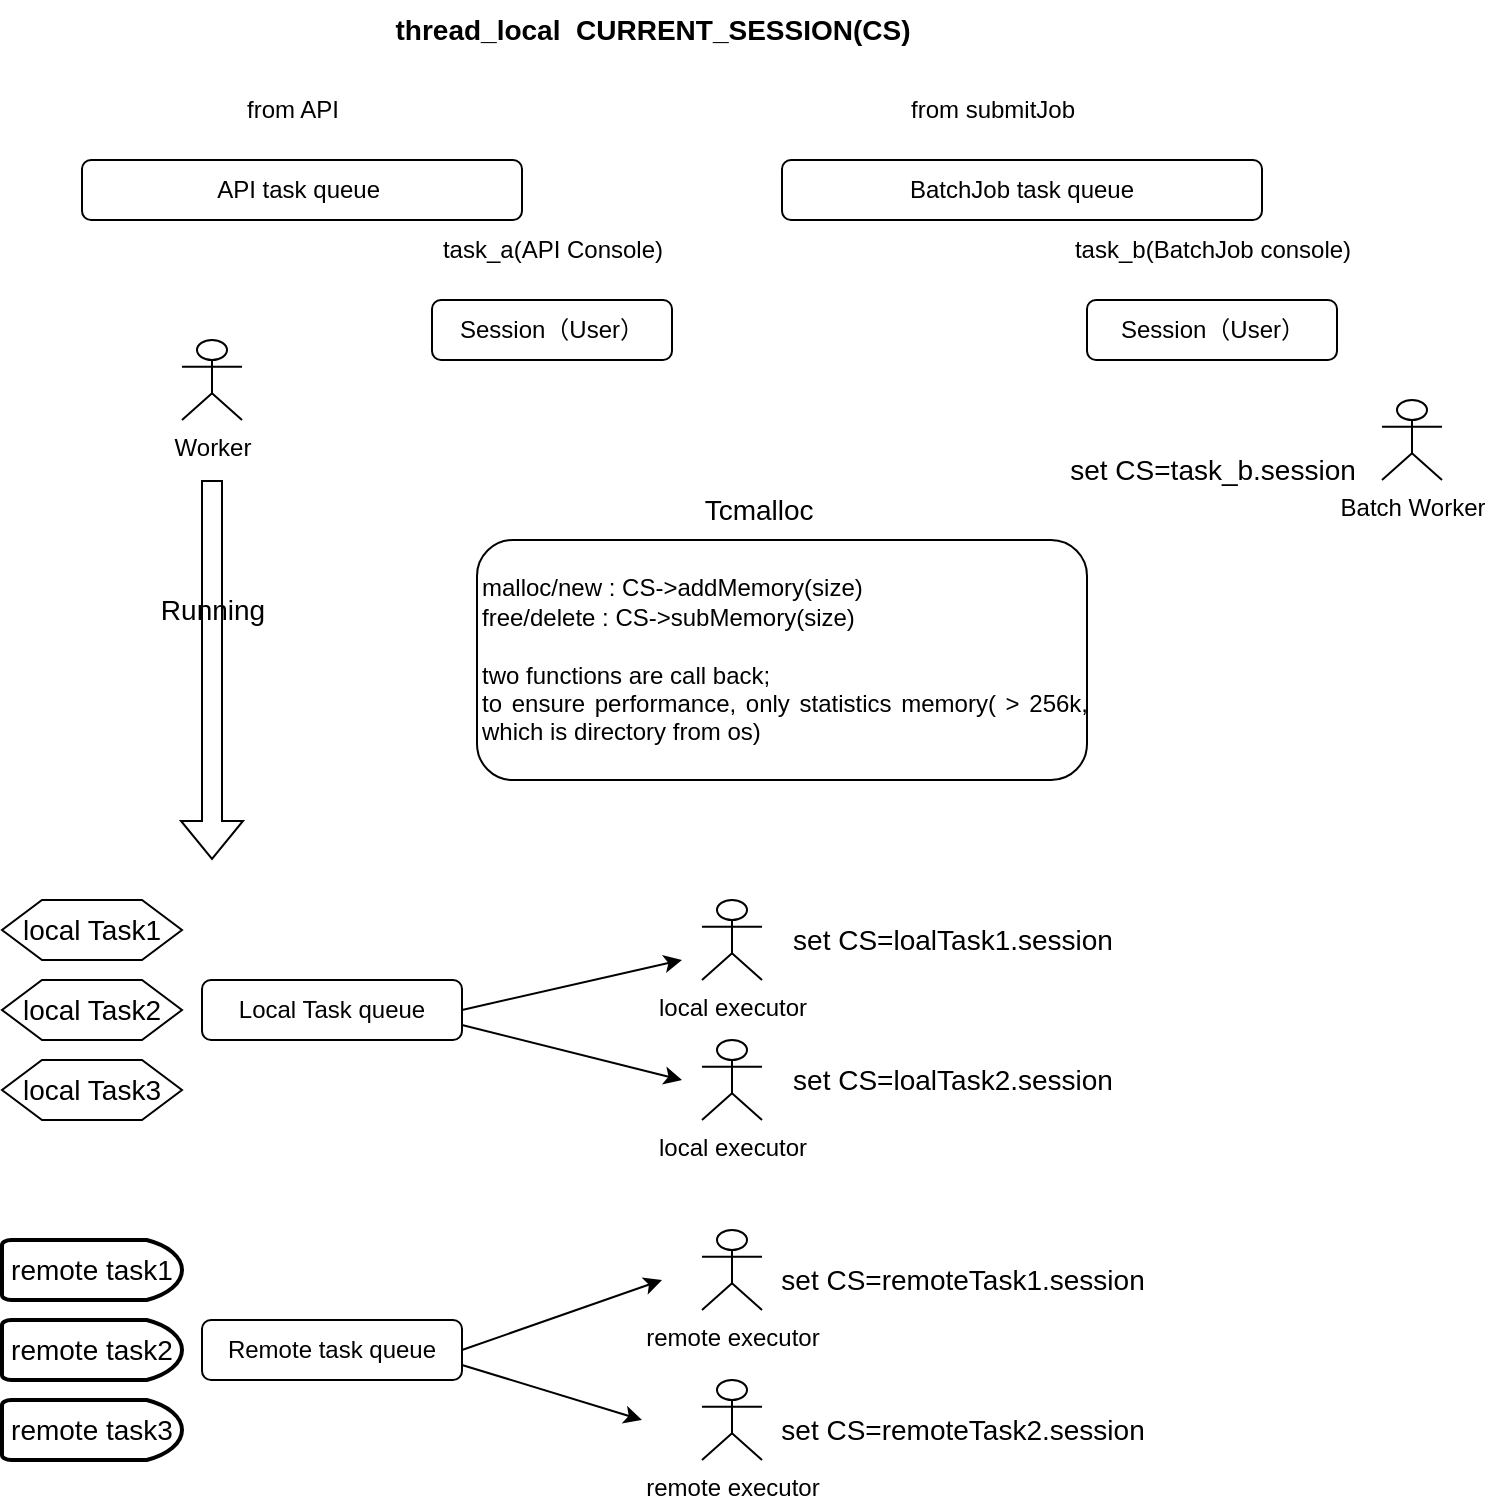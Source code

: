 <mxfile version="20.8.20" type="github">
  <diagram name="Page-1" id="OueZSBzGdOtqWE-YGNCN">
    <mxGraphModel dx="1288" dy="834" grid="1" gridSize="10" guides="1" tooltips="1" connect="1" arrows="1" fold="1" page="1" pageScale="1" pageWidth="850" pageHeight="1100" math="0" shadow="0">
      <root>
        <mxCell id="0" />
        <mxCell id="1" parent="0" />
        <object label="Local Task queue" id="unKX8CNpKu8TF3P_iaZm-3">
          <mxCell style="rounded=1;whiteSpace=wrap;html=1;" vertex="1" parent="1">
            <mxGeometry x="110" y="600" width="130" height="30" as="geometry" />
          </mxCell>
        </object>
        <object label="BatchJob task queue" id="unKX8CNpKu8TF3P_iaZm-4">
          <mxCell style="rounded=1;whiteSpace=wrap;html=1;" vertex="1" parent="1">
            <mxGeometry x="400" y="190" width="240" height="30" as="geometry" />
          </mxCell>
        </object>
        <mxCell id="unKX8CNpKu8TF3P_iaZm-6" value="Worker" style="shape=umlActor;verticalLabelPosition=bottom;verticalAlign=top;html=1;outlineConnect=0;" vertex="1" parent="1">
          <mxGeometry x="100" y="280" width="30" height="40" as="geometry" />
        </mxCell>
        <mxCell id="unKX8CNpKu8TF3P_iaZm-7" value="Batch Worker" style="shape=umlActor;verticalLabelPosition=bottom;verticalAlign=top;html=1;outlineConnect=0;" vertex="1" parent="1">
          <mxGeometry x="700" y="310" width="30" height="40" as="geometry" />
        </mxCell>
        <mxCell id="unKX8CNpKu8TF3P_iaZm-10" value="from API" style="text;html=1;align=center;verticalAlign=middle;resizable=0;points=[];autosize=1;strokeColor=none;fillColor=none;" vertex="1" parent="1">
          <mxGeometry x="120" y="150" width="70" height="30" as="geometry" />
        </mxCell>
        <mxCell id="unKX8CNpKu8TF3P_iaZm-11" value="from submitJob" style="text;html=1;align=center;verticalAlign=middle;resizable=0;points=[];autosize=1;strokeColor=none;fillColor=none;" vertex="1" parent="1">
          <mxGeometry x="450" y="150" width="110" height="30" as="geometry" />
        </mxCell>
        <mxCell id="unKX8CNpKu8TF3P_iaZm-20" value="Session（User）" style="rounded=1;whiteSpace=wrap;html=1;" vertex="1" parent="1">
          <mxGeometry x="225" y="260" width="120" height="30" as="geometry" />
        </mxCell>
        <mxCell id="unKX8CNpKu8TF3P_iaZm-21" value="task_a(API Console)" style="text;html=1;align=center;verticalAlign=middle;resizable=0;points=[];autosize=1;strokeColor=none;fillColor=none;" vertex="1" parent="1">
          <mxGeometry x="220" y="220" width="130" height="30" as="geometry" />
        </mxCell>
        <mxCell id="unKX8CNpKu8TF3P_iaZm-27" value="Session（User）" style="rounded=1;whiteSpace=wrap;html=1;" vertex="1" parent="1">
          <mxGeometry x="552.5" y="260" width="125" height="30" as="geometry" />
        </mxCell>
        <mxCell id="unKX8CNpKu8TF3P_iaZm-28" value="task_b(BatchJob console)" style="text;html=1;align=center;verticalAlign=middle;resizable=0;points=[];autosize=1;strokeColor=none;fillColor=none;" vertex="1" parent="1">
          <mxGeometry x="535" y="220" width="160" height="30" as="geometry" />
        </mxCell>
        <mxCell id="unKX8CNpKu8TF3P_iaZm-31" value="&lt;b&gt;&lt;font style=&quot;font-size: 14px;&quot;&gt;thread_local&amp;nbsp; CURRENT_SESSION(CS)&lt;/font&gt;&lt;/b&gt;" style="text;html=1;align=center;verticalAlign=middle;resizable=0;points=[];autosize=1;strokeColor=none;fillColor=none;" vertex="1" parent="1">
          <mxGeometry x="195" y="110" width="280" height="30" as="geometry" />
        </mxCell>
        <mxCell id="unKX8CNpKu8TF3P_iaZm-33" value="set CS=loalTask1.session" style="text;html=1;align=center;verticalAlign=middle;resizable=0;points=[];autosize=1;strokeColor=none;fillColor=none;fontSize=14;" vertex="1" parent="1">
          <mxGeometry x="395" y="565" width="180" height="30" as="geometry" />
        </mxCell>
        <mxCell id="unKX8CNpKu8TF3P_iaZm-34" value="set CS=task_b.session" style="text;html=1;align=center;verticalAlign=middle;resizable=0;points=[];autosize=1;strokeColor=none;fillColor=none;fontSize=14;" vertex="1" parent="1">
          <mxGeometry x="530" y="330" width="170" height="30" as="geometry" />
        </mxCell>
        <mxCell id="unKX8CNpKu8TF3P_iaZm-36" value="" style="shape=flexArrow;endArrow=classic;html=1;rounded=0;fontSize=14;" edge="1" parent="1">
          <mxGeometry width="50" height="50" relative="1" as="geometry">
            <mxPoint x="115" y="350" as="sourcePoint" />
            <mxPoint x="115" y="540" as="targetPoint" />
          </mxGeometry>
        </mxCell>
        <mxCell id="unKX8CNpKu8TF3P_iaZm-37" value="Running" style="text;html=1;align=center;verticalAlign=middle;resizable=0;points=[];autosize=1;strokeColor=none;fillColor=none;fontSize=14;" vertex="1" parent="1">
          <mxGeometry x="75" y="400" width="80" height="30" as="geometry" />
        </mxCell>
        <object label="API task queue&amp;nbsp;" id="unKX8CNpKu8TF3P_iaZm-38">
          <mxCell style="rounded=1;whiteSpace=wrap;html=1;" vertex="1" parent="1">
            <mxGeometry x="50" y="190" width="220" height="30" as="geometry" />
          </mxCell>
        </object>
        <object label="Remote task queue" id="unKX8CNpKu8TF3P_iaZm-39">
          <mxCell style="rounded=1;whiteSpace=wrap;html=1;" vertex="1" parent="1">
            <mxGeometry x="110" y="770" width="130" height="30" as="geometry" />
          </mxCell>
        </object>
        <mxCell id="unKX8CNpKu8TF3P_iaZm-41" value="local Task1" style="shape=hexagon;perimeter=hexagonPerimeter2;whiteSpace=wrap;html=1;fixedSize=1;fontSize=14;" vertex="1" parent="1">
          <mxGeometry x="10" y="560" width="90" height="30" as="geometry" />
        </mxCell>
        <mxCell id="unKX8CNpKu8TF3P_iaZm-43" value="local Task3" style="shape=hexagon;perimeter=hexagonPerimeter2;whiteSpace=wrap;html=1;fixedSize=1;fontSize=14;" vertex="1" parent="1">
          <mxGeometry x="10" y="640" width="90" height="30" as="geometry" />
        </mxCell>
        <mxCell id="unKX8CNpKu8TF3P_iaZm-44" value="local Task2" style="shape=hexagon;perimeter=hexagonPerimeter2;whiteSpace=wrap;html=1;fixedSize=1;fontSize=14;" vertex="1" parent="1">
          <mxGeometry x="10" y="600" width="90" height="30" as="geometry" />
        </mxCell>
        <mxCell id="unKX8CNpKu8TF3P_iaZm-45" value="remote task1" style="strokeWidth=2;html=1;shape=mxgraph.flowchart.delay;whiteSpace=wrap;fontSize=14;" vertex="1" parent="1">
          <mxGeometry x="10" y="730" width="90" height="30" as="geometry" />
        </mxCell>
        <mxCell id="unKX8CNpKu8TF3P_iaZm-46" value="remote task2" style="strokeWidth=2;html=1;shape=mxgraph.flowchart.delay;whiteSpace=wrap;fontSize=14;" vertex="1" parent="1">
          <mxGeometry x="10" y="770" width="90" height="30" as="geometry" />
        </mxCell>
        <mxCell id="unKX8CNpKu8TF3P_iaZm-47" value="remote task3" style="strokeWidth=2;html=1;shape=mxgraph.flowchart.delay;whiteSpace=wrap;fontSize=14;" vertex="1" parent="1">
          <mxGeometry x="10" y="810" width="90" height="30" as="geometry" />
        </mxCell>
        <mxCell id="unKX8CNpKu8TF3P_iaZm-50" value="local executor" style="shape=umlActor;verticalLabelPosition=bottom;verticalAlign=top;html=1;outlineConnect=0;" vertex="1" parent="1">
          <mxGeometry x="360" y="560" width="30" height="40" as="geometry" />
        </mxCell>
        <mxCell id="unKX8CNpKu8TF3P_iaZm-51" value="remote executor" style="shape=umlActor;verticalLabelPosition=bottom;verticalAlign=top;html=1;outlineConnect=0;" vertex="1" parent="1">
          <mxGeometry x="360" y="725" width="30" height="40" as="geometry" />
        </mxCell>
        <mxCell id="unKX8CNpKu8TF3P_iaZm-56" value="set CS=loalTask2.session" style="text;html=1;align=center;verticalAlign=middle;resizable=0;points=[];autosize=1;strokeColor=none;fillColor=none;fontSize=14;" vertex="1" parent="1">
          <mxGeometry x="395" y="635" width="180" height="30" as="geometry" />
        </mxCell>
        <mxCell id="unKX8CNpKu8TF3P_iaZm-57" value="local executor" style="shape=umlActor;verticalLabelPosition=bottom;verticalAlign=top;html=1;outlineConnect=0;" vertex="1" parent="1">
          <mxGeometry x="360" y="630" width="30" height="40" as="geometry" />
        </mxCell>
        <mxCell id="unKX8CNpKu8TF3P_iaZm-58" value="set CS=remoteTask1.session" style="text;html=1;align=center;verticalAlign=middle;resizable=0;points=[];autosize=1;strokeColor=none;fillColor=none;fontSize=14;" vertex="1" parent="1">
          <mxGeometry x="385" y="735" width="210" height="30" as="geometry" />
        </mxCell>
        <mxCell id="unKX8CNpKu8TF3P_iaZm-59" value="remote executor" style="shape=umlActor;verticalLabelPosition=bottom;verticalAlign=top;html=1;outlineConnect=0;" vertex="1" parent="1">
          <mxGeometry x="360" y="800" width="30" height="40" as="geometry" />
        </mxCell>
        <mxCell id="unKX8CNpKu8TF3P_iaZm-60" value="set CS=remoteTask2.session" style="text;html=1;align=center;verticalAlign=middle;resizable=0;points=[];autosize=1;strokeColor=none;fillColor=none;fontSize=14;" vertex="1" parent="1">
          <mxGeometry x="385" y="810" width="210" height="30" as="geometry" />
        </mxCell>
        <mxCell id="unKX8CNpKu8TF3P_iaZm-61" value="" style="endArrow=classic;html=1;rounded=0;fontSize=14;exitX=1;exitY=0.5;exitDx=0;exitDy=0;" edge="1" parent="1" source="unKX8CNpKu8TF3P_iaZm-3">
          <mxGeometry width="50" height="50" relative="1" as="geometry">
            <mxPoint x="210" y="720" as="sourcePoint" />
            <mxPoint x="350" y="590" as="targetPoint" />
          </mxGeometry>
        </mxCell>
        <mxCell id="unKX8CNpKu8TF3P_iaZm-62" value="" style="endArrow=classic;html=1;rounded=0;fontSize=14;exitX=1;exitY=0.75;exitDx=0;exitDy=0;" edge="1" parent="1" source="unKX8CNpKu8TF3P_iaZm-3">
          <mxGeometry width="50" height="50" relative="1" as="geometry">
            <mxPoint x="280" y="625" as="sourcePoint" />
            <mxPoint x="350" y="650" as="targetPoint" />
          </mxGeometry>
        </mxCell>
        <mxCell id="unKX8CNpKu8TF3P_iaZm-63" value="" style="endArrow=classic;html=1;rounded=0;fontSize=14;exitX=1;exitY=0.5;exitDx=0;exitDy=0;" edge="1" parent="1">
          <mxGeometry width="50" height="50" relative="1" as="geometry">
            <mxPoint x="240" y="785" as="sourcePoint" />
            <mxPoint x="340" y="750" as="targetPoint" />
          </mxGeometry>
        </mxCell>
        <mxCell id="unKX8CNpKu8TF3P_iaZm-64" value="" style="endArrow=classic;html=1;rounded=0;fontSize=14;exitX=1;exitY=0.75;exitDx=0;exitDy=0;" edge="1" parent="1" source="unKX8CNpKu8TF3P_iaZm-39">
          <mxGeometry width="50" height="50" relative="1" as="geometry">
            <mxPoint x="250" y="790" as="sourcePoint" />
            <mxPoint x="330" y="820" as="targetPoint" />
          </mxGeometry>
        </mxCell>
        <mxCell id="unKX8CNpKu8TF3P_iaZm-67" value="Tcmalloc&amp;nbsp;" style="text;html=1;align=center;verticalAlign=middle;resizable=0;points=[];autosize=1;strokeColor=none;fillColor=none;fontSize=14;" vertex="1" parent="1">
          <mxGeometry x="350" y="350" width="80" height="30" as="geometry" />
        </mxCell>
        <mxCell id="unKX8CNpKu8TF3P_iaZm-68" value="&lt;div style=&quot;text-align: justify;&quot;&gt;&lt;span style=&quot;background-color: initial;&quot;&gt;malloc/new : CS-&amp;gt;addMemory(size)&lt;/span&gt;&lt;/div&gt;&lt;div style=&quot;text-align: justify;&quot;&gt;&lt;span style=&quot;background-color: initial;&quot;&gt;free/delete : CS-&amp;gt;subMemory(size)&amp;nbsp;&lt;/span&gt;&lt;/div&gt;&lt;div style=&quot;text-align: justify;&quot;&gt;&lt;span style=&quot;background-color: initial;&quot;&gt;&lt;br&gt;&lt;/span&gt;&lt;/div&gt;&lt;div style=&quot;text-align: justify;&quot;&gt;two functions are call back;&amp;nbsp;&lt;/div&gt;&lt;div style=&quot;text-align: justify;&quot;&gt;to ensure performance, only statistics memory( &amp;gt; 256k, which is directory from os)&lt;/div&gt;" style="rounded=1;whiteSpace=wrap;html=1;align=left;" vertex="1" parent="1">
          <mxGeometry x="247.5" y="380" width="305" height="120" as="geometry" />
        </mxCell>
      </root>
    </mxGraphModel>
  </diagram>
</mxfile>
